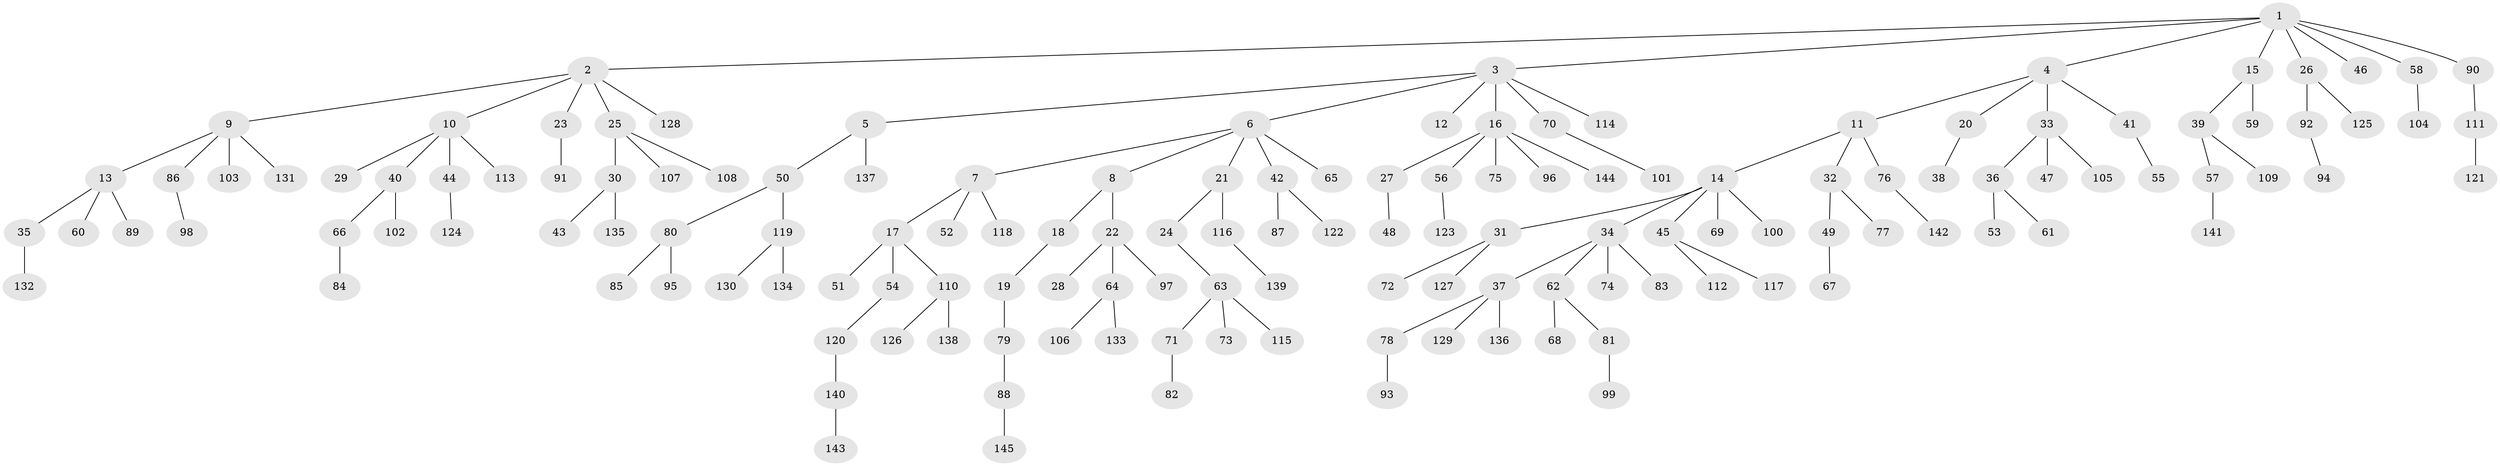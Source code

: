 // coarse degree distribution, {6: 0.017241379310344827, 4: 0.08620689655172414, 5: 0.017241379310344827, 2: 0.27586206896551724, 3: 0.13793103448275862, 1: 0.46551724137931033}
// Generated by graph-tools (version 1.1) at 2025/51/03/04/25 22:51:42]
// undirected, 145 vertices, 144 edges
graph export_dot {
  node [color=gray90,style=filled];
  1;
  2;
  3;
  4;
  5;
  6;
  7;
  8;
  9;
  10;
  11;
  12;
  13;
  14;
  15;
  16;
  17;
  18;
  19;
  20;
  21;
  22;
  23;
  24;
  25;
  26;
  27;
  28;
  29;
  30;
  31;
  32;
  33;
  34;
  35;
  36;
  37;
  38;
  39;
  40;
  41;
  42;
  43;
  44;
  45;
  46;
  47;
  48;
  49;
  50;
  51;
  52;
  53;
  54;
  55;
  56;
  57;
  58;
  59;
  60;
  61;
  62;
  63;
  64;
  65;
  66;
  67;
  68;
  69;
  70;
  71;
  72;
  73;
  74;
  75;
  76;
  77;
  78;
  79;
  80;
  81;
  82;
  83;
  84;
  85;
  86;
  87;
  88;
  89;
  90;
  91;
  92;
  93;
  94;
  95;
  96;
  97;
  98;
  99;
  100;
  101;
  102;
  103;
  104;
  105;
  106;
  107;
  108;
  109;
  110;
  111;
  112;
  113;
  114;
  115;
  116;
  117;
  118;
  119;
  120;
  121;
  122;
  123;
  124;
  125;
  126;
  127;
  128;
  129;
  130;
  131;
  132;
  133;
  134;
  135;
  136;
  137;
  138;
  139;
  140;
  141;
  142;
  143;
  144;
  145;
  1 -- 2;
  1 -- 3;
  1 -- 4;
  1 -- 15;
  1 -- 26;
  1 -- 46;
  1 -- 58;
  1 -- 90;
  2 -- 9;
  2 -- 10;
  2 -- 23;
  2 -- 25;
  2 -- 128;
  3 -- 5;
  3 -- 6;
  3 -- 12;
  3 -- 16;
  3 -- 70;
  3 -- 114;
  4 -- 11;
  4 -- 20;
  4 -- 33;
  4 -- 41;
  5 -- 50;
  5 -- 137;
  6 -- 7;
  6 -- 8;
  6 -- 21;
  6 -- 42;
  6 -- 65;
  7 -- 17;
  7 -- 52;
  7 -- 118;
  8 -- 18;
  8 -- 22;
  9 -- 13;
  9 -- 86;
  9 -- 103;
  9 -- 131;
  10 -- 29;
  10 -- 40;
  10 -- 44;
  10 -- 113;
  11 -- 14;
  11 -- 32;
  11 -- 76;
  13 -- 35;
  13 -- 60;
  13 -- 89;
  14 -- 31;
  14 -- 34;
  14 -- 45;
  14 -- 69;
  14 -- 100;
  15 -- 39;
  15 -- 59;
  16 -- 27;
  16 -- 56;
  16 -- 75;
  16 -- 96;
  16 -- 144;
  17 -- 51;
  17 -- 54;
  17 -- 110;
  18 -- 19;
  19 -- 79;
  20 -- 38;
  21 -- 24;
  21 -- 116;
  22 -- 28;
  22 -- 64;
  22 -- 97;
  23 -- 91;
  24 -- 63;
  25 -- 30;
  25 -- 107;
  25 -- 108;
  26 -- 92;
  26 -- 125;
  27 -- 48;
  30 -- 43;
  30 -- 135;
  31 -- 72;
  31 -- 127;
  32 -- 49;
  32 -- 77;
  33 -- 36;
  33 -- 47;
  33 -- 105;
  34 -- 37;
  34 -- 62;
  34 -- 74;
  34 -- 83;
  35 -- 132;
  36 -- 53;
  36 -- 61;
  37 -- 78;
  37 -- 129;
  37 -- 136;
  39 -- 57;
  39 -- 109;
  40 -- 66;
  40 -- 102;
  41 -- 55;
  42 -- 87;
  42 -- 122;
  44 -- 124;
  45 -- 112;
  45 -- 117;
  49 -- 67;
  50 -- 80;
  50 -- 119;
  54 -- 120;
  56 -- 123;
  57 -- 141;
  58 -- 104;
  62 -- 68;
  62 -- 81;
  63 -- 71;
  63 -- 73;
  63 -- 115;
  64 -- 106;
  64 -- 133;
  66 -- 84;
  70 -- 101;
  71 -- 82;
  76 -- 142;
  78 -- 93;
  79 -- 88;
  80 -- 85;
  80 -- 95;
  81 -- 99;
  86 -- 98;
  88 -- 145;
  90 -- 111;
  92 -- 94;
  110 -- 126;
  110 -- 138;
  111 -- 121;
  116 -- 139;
  119 -- 130;
  119 -- 134;
  120 -- 140;
  140 -- 143;
}

